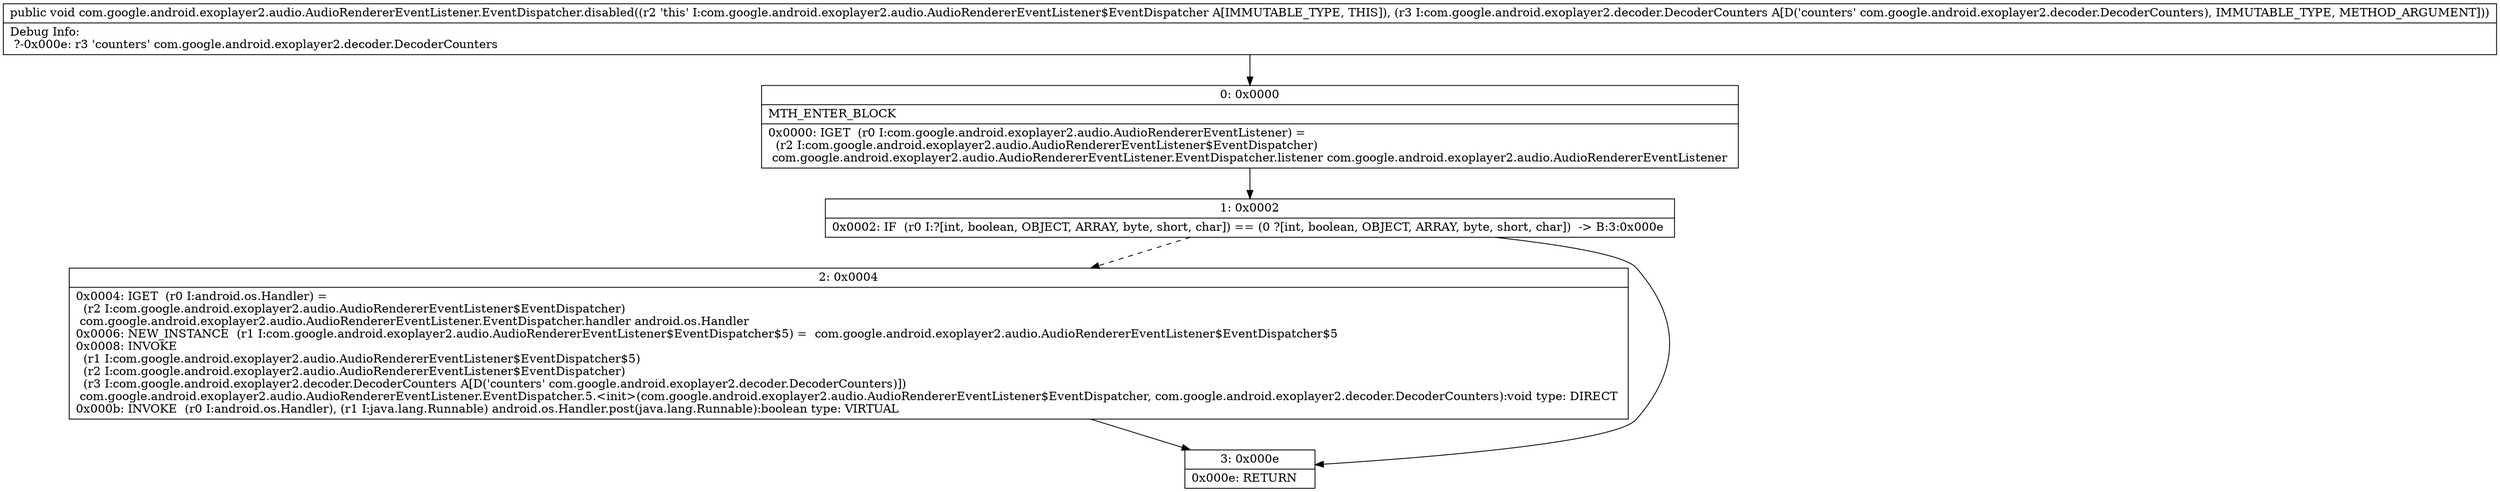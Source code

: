 digraph "CFG forcom.google.android.exoplayer2.audio.AudioRendererEventListener.EventDispatcher.disabled(Lcom\/google\/android\/exoplayer2\/decoder\/DecoderCounters;)V" {
Node_0 [shape=record,label="{0\:\ 0x0000|MTH_ENTER_BLOCK\l|0x0000: IGET  (r0 I:com.google.android.exoplayer2.audio.AudioRendererEventListener) = \l  (r2 I:com.google.android.exoplayer2.audio.AudioRendererEventListener$EventDispatcher)\l com.google.android.exoplayer2.audio.AudioRendererEventListener.EventDispatcher.listener com.google.android.exoplayer2.audio.AudioRendererEventListener \l}"];
Node_1 [shape=record,label="{1\:\ 0x0002|0x0002: IF  (r0 I:?[int, boolean, OBJECT, ARRAY, byte, short, char]) == (0 ?[int, boolean, OBJECT, ARRAY, byte, short, char])  \-\> B:3:0x000e \l}"];
Node_2 [shape=record,label="{2\:\ 0x0004|0x0004: IGET  (r0 I:android.os.Handler) = \l  (r2 I:com.google.android.exoplayer2.audio.AudioRendererEventListener$EventDispatcher)\l com.google.android.exoplayer2.audio.AudioRendererEventListener.EventDispatcher.handler android.os.Handler \l0x0006: NEW_INSTANCE  (r1 I:com.google.android.exoplayer2.audio.AudioRendererEventListener$EventDispatcher$5) =  com.google.android.exoplayer2.audio.AudioRendererEventListener$EventDispatcher$5 \l0x0008: INVOKE  \l  (r1 I:com.google.android.exoplayer2.audio.AudioRendererEventListener$EventDispatcher$5)\l  (r2 I:com.google.android.exoplayer2.audio.AudioRendererEventListener$EventDispatcher)\l  (r3 I:com.google.android.exoplayer2.decoder.DecoderCounters A[D('counters' com.google.android.exoplayer2.decoder.DecoderCounters)])\l com.google.android.exoplayer2.audio.AudioRendererEventListener.EventDispatcher.5.\<init\>(com.google.android.exoplayer2.audio.AudioRendererEventListener$EventDispatcher, com.google.android.exoplayer2.decoder.DecoderCounters):void type: DIRECT \l0x000b: INVOKE  (r0 I:android.os.Handler), (r1 I:java.lang.Runnable) android.os.Handler.post(java.lang.Runnable):boolean type: VIRTUAL \l}"];
Node_3 [shape=record,label="{3\:\ 0x000e|0x000e: RETURN   \l}"];
MethodNode[shape=record,label="{public void com.google.android.exoplayer2.audio.AudioRendererEventListener.EventDispatcher.disabled((r2 'this' I:com.google.android.exoplayer2.audio.AudioRendererEventListener$EventDispatcher A[IMMUTABLE_TYPE, THIS]), (r3 I:com.google.android.exoplayer2.decoder.DecoderCounters A[D('counters' com.google.android.exoplayer2.decoder.DecoderCounters), IMMUTABLE_TYPE, METHOD_ARGUMENT]))  | Debug Info:\l  ?\-0x000e: r3 'counters' com.google.android.exoplayer2.decoder.DecoderCounters\l}"];
MethodNode -> Node_0;
Node_0 -> Node_1;
Node_1 -> Node_2[style=dashed];
Node_1 -> Node_3;
Node_2 -> Node_3;
}

